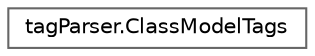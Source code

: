 digraph "Graphical Class Hierarchy"
{
 // LATEX_PDF_SIZE
  bgcolor="transparent";
  edge [fontname=Helvetica,fontsize=10,labelfontname=Helvetica,labelfontsize=10];
  node [fontname=Helvetica,fontsize=10,shape=box,height=0.2,width=0.4];
  rankdir="LR";
  Node0 [id="Node000000",label="tagParser.ClassModelTags",height=0.2,width=0.4,color="grey40", fillcolor="white", style="filled",URL="$classtag_parser_1_1_class_model_tags.html",tooltip=" "];
}
